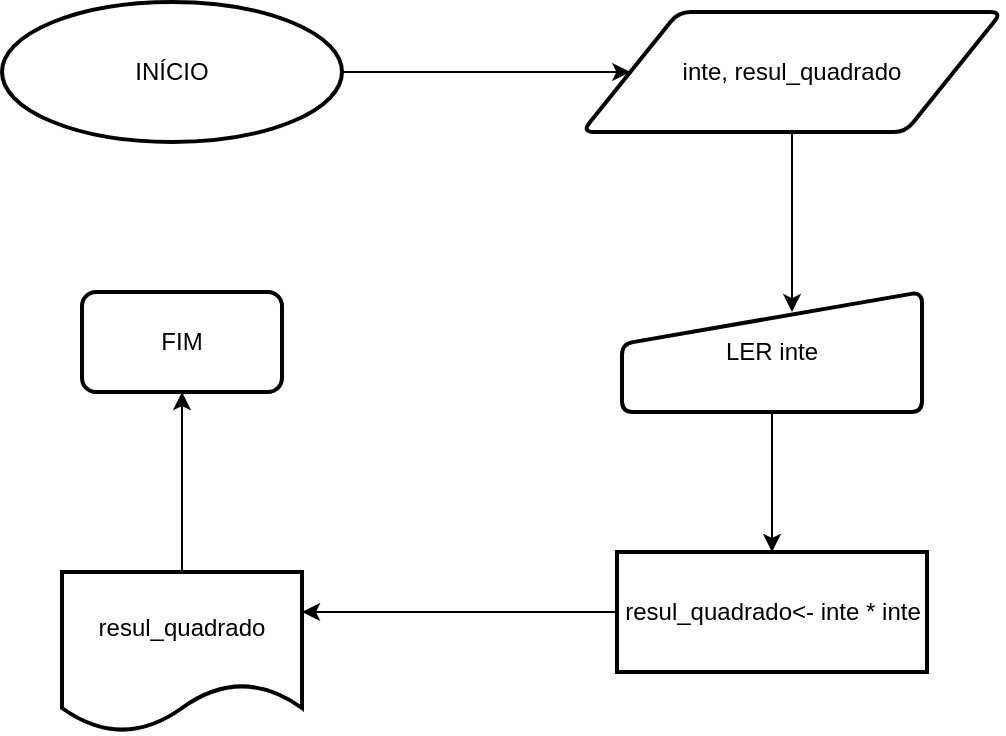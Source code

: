 <mxfile version="12.7.9" type="google"><diagram id="dmRzIt1sRQuVVA6pGovE" name="questao4"><mxGraphModel dx="1019" dy="530" grid="1" gridSize="10" guides="1" tooltips="1" connect="1" arrows="1" fold="1" page="1" pageScale="1" pageWidth="827" pageHeight="1169" math="0" shadow="0"><root><mxCell id="0"/><mxCell id="1" parent="0"/><mxCell id="Uq_E8rnYzAqveAyijGB_-3" style="edgeStyle=orthogonalEdgeStyle;rounded=0;orthogonalLoop=1;jettySize=auto;html=1;" edge="1" parent="1" source="Uq_E8rnYzAqveAyijGB_-1" target="Uq_E8rnYzAqveAyijGB_-2"><mxGeometry relative="1" as="geometry"/></mxCell><mxCell id="Uq_E8rnYzAqveAyijGB_-1" value="INÍCIO" style="strokeWidth=2;html=1;shape=mxgraph.flowchart.start_1;whiteSpace=wrap;" vertex="1" parent="1"><mxGeometry x="110" y="75" width="170" height="70" as="geometry"/></mxCell><mxCell id="Uq_E8rnYzAqveAyijGB_-5" style="edgeStyle=orthogonalEdgeStyle;rounded=0;orthogonalLoop=1;jettySize=auto;html=1;entryX=0.5;entryY=0.286;entryDx=0;entryDy=0;entryPerimeter=0;" edge="1" parent="1" source="Uq_E8rnYzAqveAyijGB_-2"><mxGeometry relative="1" as="geometry"><mxPoint x="505" y="230.02" as="targetPoint"/></mxGeometry></mxCell><mxCell id="Uq_E8rnYzAqveAyijGB_-2" value="inte, resul_quadrado" style="shape=parallelogram;html=1;strokeWidth=2;perimeter=parallelogramPerimeter;whiteSpace=wrap;rounded=1;arcSize=12;size=0.23;" vertex="1" parent="1"><mxGeometry x="400" y="80" width="210" height="60" as="geometry"/></mxCell><mxCell id="Uq_E8rnYzAqveAyijGB_-10" style="edgeStyle=orthogonalEdgeStyle;rounded=0;orthogonalLoop=1;jettySize=auto;html=1;entryX=0.5;entryY=0;entryDx=0;entryDy=0;" edge="1" parent="1" source="Uq_E8rnYzAqveAyijGB_-8" target="Uq_E8rnYzAqveAyijGB_-9"><mxGeometry relative="1" as="geometry"/></mxCell><mxCell id="Uq_E8rnYzAqveAyijGB_-8" value="LER inte" style="html=1;strokeWidth=2;shape=manualInput;whiteSpace=wrap;rounded=1;size=26;arcSize=11;" vertex="1" parent="1"><mxGeometry x="420" y="220" width="150" height="60" as="geometry"/></mxCell><mxCell id="Uq_E8rnYzAqveAyijGB_-12" style="edgeStyle=orthogonalEdgeStyle;rounded=0;orthogonalLoop=1;jettySize=auto;html=1;entryX=1;entryY=0.25;entryDx=0;entryDy=0;" edge="1" parent="1" source="Uq_E8rnYzAqveAyijGB_-9" target="Uq_E8rnYzAqveAyijGB_-11"><mxGeometry relative="1" as="geometry"/></mxCell><mxCell id="Uq_E8rnYzAqveAyijGB_-9" value="resul_quadrado&amp;lt;- inte * inte" style="rounded=0;whiteSpace=wrap;html=1;strokeWidth=2;" vertex="1" parent="1"><mxGeometry x="417.5" y="350" width="155" height="60" as="geometry"/></mxCell><mxCell id="Uq_E8rnYzAqveAyijGB_-14" style="edgeStyle=orthogonalEdgeStyle;rounded=0;orthogonalLoop=1;jettySize=auto;html=1;entryX=0.5;entryY=1;entryDx=0;entryDy=0;" edge="1" parent="1" source="Uq_E8rnYzAqveAyijGB_-11" target="Uq_E8rnYzAqveAyijGB_-13"><mxGeometry relative="1" as="geometry"/></mxCell><mxCell id="Uq_E8rnYzAqveAyijGB_-11" value="resul_quadrado" style="shape=document;whiteSpace=wrap;html=1;boundedLbl=1;rounded=1;strokeWidth=2;" vertex="1" parent="1"><mxGeometry x="140" y="360" width="120" height="80" as="geometry"/></mxCell><mxCell id="Uq_E8rnYzAqveAyijGB_-13" value="FIM" style="rounded=1;whiteSpace=wrap;html=1;absoluteArcSize=1;arcSize=14;strokeWidth=2;" vertex="1" parent="1"><mxGeometry x="150" y="220" width="100" height="50" as="geometry"/></mxCell></root></mxGraphModel></diagram></mxfile>